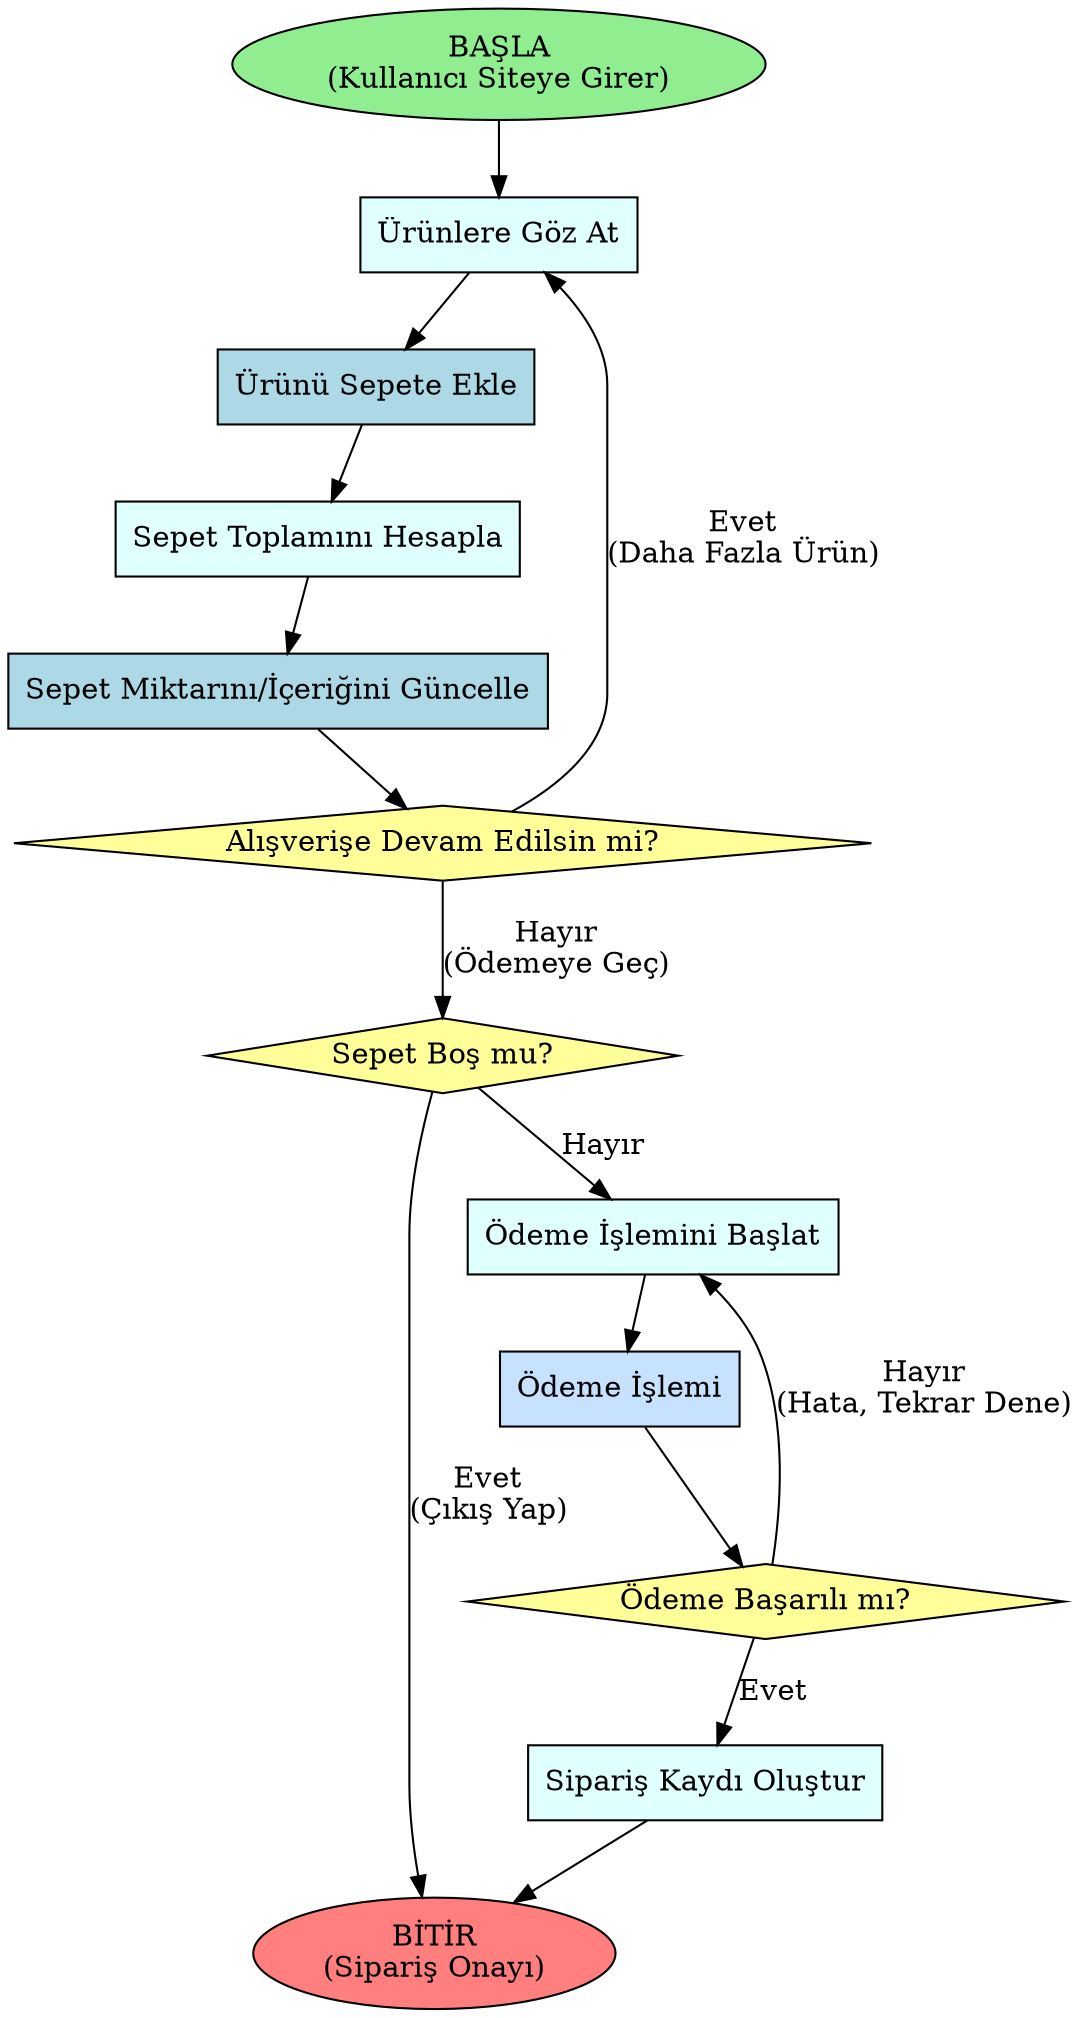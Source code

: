 digraph ShoppingCartSystem {
    // Graf ayarları
    rankdir=TB; // Yukarıdan aşağıya akış
    node [shape=box, style="filled", fillcolor="#E0FFFF"];

    // Başlangıç ve Bitiş
    start [shape=oval, label="BAŞLA\n(Kullanıcı Siteye Girer)", fillcolor="#90EE90"];
    end [shape=oval, label="BİTİR\n(Sipariş Onayı)", fillcolor="#FF7F7F"];

    // Ana Adımlar (Süreçler)
    browse [label="Ürünlere Göz At", shape=box];
    add_item [label="Ürünü Sepete Ekle", shape=box, fillcolor="#ADD8E6"];
    update_cart [label="Sepet Miktarını/İçeriğini Güncelle", shape=box, fillcolor="#ADD8E6"];
    calculate_total [label="Sepet Toplamını Hesapla", shape=box];
    checkout_start [label="Ödeme İşlemini Başlat", shape=box];
    process_payment [label="Ödeme İşlemi", shape=box, fillcolor="#C6E2FF"];
    order_confirmation [label="Sipariş Kaydı Oluştur", shape=box];

    // Karar Noktaları (Koşullar)
    continue_shopping [label="Alışverişe Devam Edilsin mi?", shape=diamond, fillcolor="#FFFF99"];
    is_cart_empty [label="Sepet Boş mu?", shape=diamond, fillcolor="#FFFF99"];
    is_payment_successful [label="Ödeme Başarılı mı?", shape=diamond, fillcolor="#FFFF99"];

    // Akış Bağlantıları
    start -> browse;
    browse -> add_item;
    add_item -> calculate_total;
    calculate_total -> update_cart;

    update_cart -> continue_shopping;
    
    // Alışverişe devam kararı
    continue_shopping -> browse [label="Evet\n(Daha Fazla Ürün)"];
    continue_shopping -> is_cart_empty [label="Hayır\n(Ödemeye Geç)"];

    // Sepet boş kontrolü
    is_cart_empty -> checkout_start [label="Hayır"];
    is_cart_empty -> end [label="Evet\n(Çıkış Yap)"];

    // Ödeme akışı
    checkout_start -> process_payment;
    process_payment -> is_payment_successful;
    
    // Ödeme sonucu
    is_payment_successful -> order_confirmation [label="Evet"];
    is_payment_successful -> checkout_start [label="Hayır\n(Hata, Tekrar Dene)"]; // Hata durumunda tekrar ödeme sayfasına dönme

    order_confirmation -> end;
}
